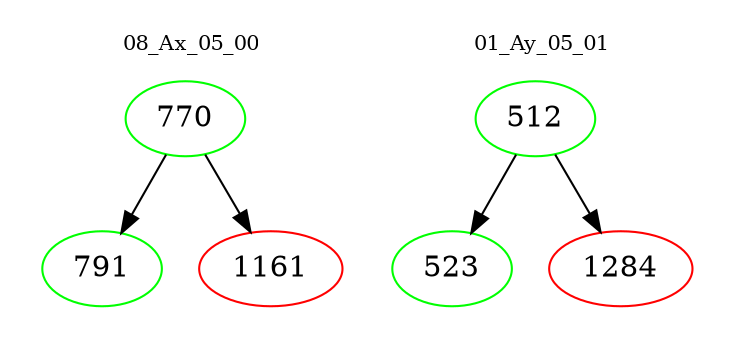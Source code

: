 digraph{
subgraph cluster_0 {
color = white
label = "08_Ax_05_00";
fontsize=10;
T0_770 [label="770", color="green"]
T0_770 -> T0_791 [color="black"]
T0_791 [label="791", color="green"]
T0_770 -> T0_1161 [color="black"]
T0_1161 [label="1161", color="red"]
}
subgraph cluster_1 {
color = white
label = "01_Ay_05_01";
fontsize=10;
T1_512 [label="512", color="green"]
T1_512 -> T1_523 [color="black"]
T1_523 [label="523", color="green"]
T1_512 -> T1_1284 [color="black"]
T1_1284 [label="1284", color="red"]
}
}
